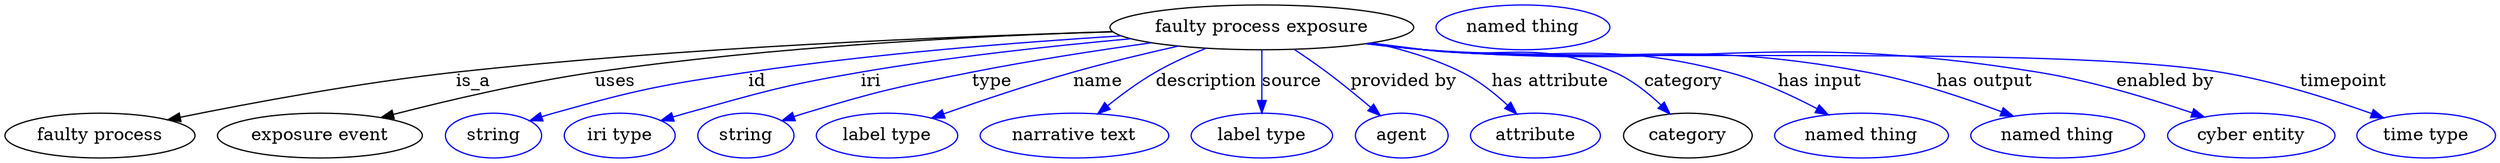 digraph {
	graph [bb="0,0,1990.3,123"];
	node [label="\N"];
	"faulty process exposure"	[height=0.5,
		label="faulty process exposure",
		pos="1005,105",
		width=3.3761];
	"faulty process"	[height=0.5,
		pos="76.043,18",
		width=2.1123];
	"faulty process exposure" -> "faulty process"	[label=is_a,
		lp="375.04,61.5",
		pos="e,130.38,30.695 885.74,101.41 756.22,97.697 543.45,88.945 361.04,69 284.73,60.655 197.96,44.455 140.42,32.752"];
	"exposure event"	[height=0.5,
		pos="252.04,18",
		width=2.2748];
	"faulty process exposure" -> "exposure event"	[label=uses,
		lp="487.54,61.5",
		pos="e,300.77,32.469 885.44,101.59 776.84,98.121 612.5,89.651 471.04,69 416.09,60.978 354.51,46.408 310.67,35.058"];
	id	[color=blue,
		height=0.5,
		label=string,
		pos="390.04,18",
		width=1.0652];
	"faulty process exposure" -> id	[color=blue,
		label=id,
		lp="601.04,61.5",
		pos="e,419.04,29.96 892.53,98.176 809.69,92.976 694.46,83.839 594.04,69 523.94,58.64 506.26,55.205 438.04,36 434.94,35.126 431.74,34.155 \
428.54,33.133",
		style=solid];
	iri	[color=blue,
		height=0.5,
		label="iri type",
		pos="491.04,18",
		width=1.2277];
	"faulty process exposure" -> iri	[color=blue,
		label=iri,
		lp="692.04,61.5",
		pos="e,524.35,29.896 900.13,95.882 837.2,90.189 755.72,81.367 684.04,69 621.47,58.205 606.25,52.878 545.04,36 541.47,35.015 537.78,33.951 \
534.08,32.852",
		style=solid];
	type	[color=blue,
		height=0.5,
		label=string,
		pos="592.04,18",
		width=1.0652];
	"faulty process exposure" -> type	[color=blue,
		label=type,
		lp="789.04,61.5",
		pos="e,620.97,30.003 916.58,92.597 873.17,86.508 820.19,78.342 773.04,69 712.88,57.079 697.74,53.789 639.04,36 636.28,35.162 633.44,34.255 \
630.59,33.311",
		style=solid];
	name	[color=blue,
		height=0.5,
		label="label type",
		pos="705.04,18",
		width=1.5707];
	"faulty process exposure" -> name	[color=blue,
		label=name,
		lp="874.04,61.5",
		pos="e,740.87,32.101 938.17,89.948 911.81,84.033 881.36,76.73 854.04,69 818.9,59.054 779.76,45.838 750.43,35.491",
		style=solid];
	description	[color=blue,
		height=0.5,
		label="narrative text",
		pos="855.04,18",
		width=2.0943];
	"faulty process exposure" -> description	[color=blue,
		label=description,
		lp="960.54,61.5",
		pos="e,873.72,35.515 960.31,88.166 947,82.776 932.62,76.256 920.04,69 906.65,61.273 892.91,51.1 881.54,41.949",
		style=solid];
	source	[color=blue,
		height=0.5,
		label="label type",
		pos="1005,18",
		width=1.5707];
	"faulty process exposure" -> source	[color=blue,
		label=source,
		lp="1029,61.5",
		pos="e,1005,36.175 1005,86.799 1005,75.163 1005,59.548 1005,46.237",
		style=solid];
	"provided by"	[color=blue,
		height=0.5,
		label=agent,
		pos="1117,18",
		width=1.0291];
	"faulty process exposure" -> "provided by"	[color=blue,
		label="provided by",
		lp="1118.5,61.5",
		pos="e,1099.8,34.142 1031.1,87.243 1039.5,81.623 1048.8,75.204 1057,69 1068.9,60.117 1081.5,49.717 1092.2,40.71",
		style=solid];
	"has attribute"	[color=blue,
		height=0.5,
		label=attribute,
		pos="1224,18",
		width=1.4443];
	"faulty process exposure" -> "has attribute"	[color=blue,
		label="has attribute",
		lp="1236,61.5",
		pos="e,1209.1,35.363 1093.6,92.625 1117.6,87.432 1143,79.901 1165,69 1178.5,62.361 1191.4,52.013 1201.7,42.449",
		style=solid];
	category	[height=0.5,
		pos="1345,18",
		width=1.4263];
	"faulty process exposure" -> category	[color=blue,
		label=category,
		lp="1342.5,61.5",
		pos="e,1331.1,35.39 1092.4,92.424 1106.7,90.58 1121.3,88.717 1135,87 1202.5,78.589 1224.8,96.407 1287,69 1300.8,62.939 1313.7,52.467 \
1323.9,42.668",
		style=solid];
	"has input"	[color=blue,
		height=0.5,
		label="named thing",
		pos="1484,18",
		width=1.9318];
	"faulty process exposure" -> "has input"	[color=blue,
		label="has input",
		lp="1451.5,61.5",
		pos="e,1457.6,34.814 1090.3,92.159 1105.2,90.287 1120.6,88.483 1135,87 1242.8,75.975 1273.3,96.563 1378,69 1402.7,62.518 1428.6,50.42 \
1448.6,39.749",
		style=solid];
	"has output"	[color=blue,
		height=0.5,
		label="named thing",
		pos="1641,18",
		width=1.9318];
	"faulty process exposure" -> "has output"	[color=blue,
		label="has output",
		lp="1583.5,61.5",
		pos="e,1605.8,33.572 1089.2,92.006 1104.4,90.116 1120.2,88.346 1135,87 1291.9,72.775 1334.2,97.87 1489,69 1526,62.116 1566.3,48.555 1596.1,\
37.291",
		style=solid];
	"enabled by"	[color=blue,
		height=0.5,
		label="cyber entity",
		pos="1795,18",
		width=1.8596];
	"faulty process exposure" -> "enabled by"	[color=blue,
		label="enabled by",
		lp="1727.5,61.5",
		pos="e,1757.8,32.982 1088.8,91.874 1104.2,89.986 1120.1,88.251 1135,87 1352.7,68.823 1410.5,104.25 1626,69 1668.2,62.099 1714.7,47.839 \
1748.2,36.307",
		style=solid];
	timepoint	[color=blue,
		height=0.5,
		label="time type",
		pos="1935,18",
		width=1.5346];
	"faulty process exposure" -> timepoint	[color=blue,
		label=timepoint,
		lp="1870,61.5",
		pos="e,1901.1,32.265 1088.1,91.856 1103.7,89.945 1119.8,88.206 1135,87 1276,75.819 1631.5,91.82 1771,69 1812.8,62.164 1858.8,47.482 1891.5,\
35.787",
		style=solid];
	"named thing_category"	[color=blue,
		height=0.5,
		label="named thing",
		pos="1214,105",
		width=1.9318];
}
